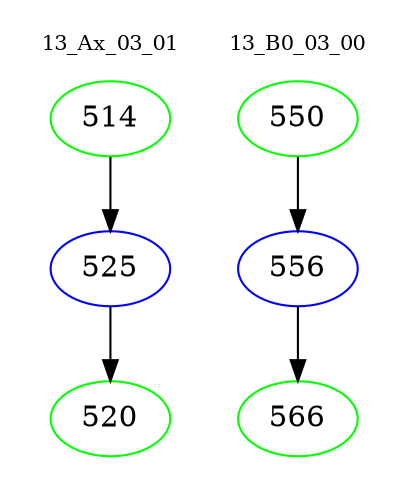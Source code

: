 digraph{
subgraph cluster_0 {
color = white
label = "13_Ax_03_01";
fontsize=10;
T0_514 [label="514", color="green"]
T0_514 -> T0_525 [color="black"]
T0_525 [label="525", color="blue"]
T0_525 -> T0_520 [color="black"]
T0_520 [label="520", color="green"]
}
subgraph cluster_1 {
color = white
label = "13_B0_03_00";
fontsize=10;
T1_550 [label="550", color="green"]
T1_550 -> T1_556 [color="black"]
T1_556 [label="556", color="blue"]
T1_556 -> T1_566 [color="black"]
T1_566 [label="566", color="green"]
}
}
